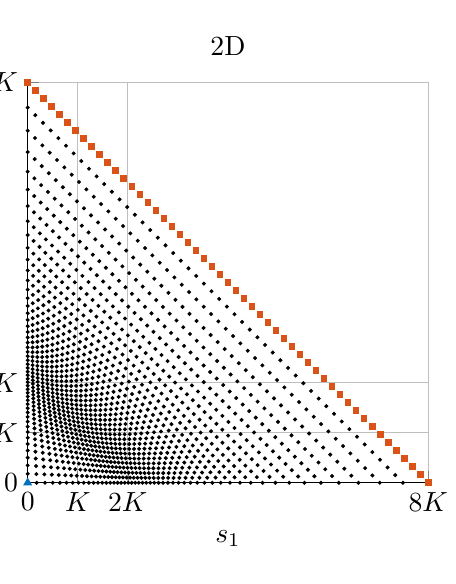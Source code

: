 % This file was created by matlab2tikz.
%
%The latest updates can be retrieved from
%  http://www.mathworks.com/matlabcentral/fileexchange/22022-matlab2tikz-matlab2tikz
%where you can also make suggestions and rate matlab2tikz.
\rmfamily
\definecolor{mycolor1}{rgb}{0.0,0.447,0.741}%
\definecolor{mycolor2}{rgb}{0.85,0.325,0.098}%
\definecolor{mycolor3}{rgb}{0.929,0.694,0.125}%
\definecolor{mycolor4}{rgb}{0.494,0.184,0.556}%
\definecolor{mycolor5}{rgb}{0.466,0.674,0.188}%
\definecolor{mycolor6}{rgb}{0.301,0.745,0.933}%
%
\begin{tikzpicture}[trim axis left, trim axis right, baseline]

  \begin{axis}[
  grid=major,
  %%tick label style = {font=\sansmath\sffamily},
  axis x line*=bottom,
  axis y line*=left,
  width=0.55\textwidth,
  height=0.55\textwidth,
  xmin=0,
  xmax=8,
  ymin=0,
  ymax=8,
  xlabel={$s_1$},
  ylabel={$s_2$},
  xtick={0,1,2,8},
  xticklabels={$0$,$K$,$2K$,$8K$},
  ytick={0,1,2,8},
  yticklabels={$0$,$K$,$2K$,$8K$},
  title={2D}
  ]
  \addplot [color=black,mark size=0.5pt,only marks,mark=*,mark options={solid},forget plot]
    table[row sep=crcr]{%
    0	0\\
    0	0.18\\
    0.18	0\\
    0	0.347\\
    0.174	0.174\\
    0.347	0\\
    0	0.501\\
    0.167	0.334\\
    0.334	0.167\\
    0.501	0\\
    0	0.644\\
    0.161	0.483\\
    0.322	0.322\\
    0.483	0.161\\
    0.644	0\\
    0	0.776\\
    0.155	0.621\\
    0.31	0.466\\
    0.466	0.31\\
    0.621	0.155\\
    0.776	0\\
    0	0.899\\
    0.15	0.749\\
    0.3	0.599\\
    0.45	0.45\\
    0.599	0.3\\
    0.749	0.15\\
    0.899	0\\
    0	1.014\\
    0.145	0.869\\
    0.29	0.724\\
    0.434	0.579\\
    0.579	0.434\\
    0.724	0.29\\
    0.869	0.145\\
    1.014	0\\
    0	1.121\\
    0.14	0.981\\
    0.28	0.841\\
    0.42	0.7\\
    0.56	0.56\\
    0.7	0.42\\
    0.841	0.28\\
    0.981	0.14\\
    1.121	0\\
    0	1.221\\
    0.136	1.086\\
    0.271	0.95\\
    0.407	0.814\\
    0.543	0.678\\
    0.678	0.543\\
    0.814	0.407\\
    0.95	0.271\\
    1.086	0.136\\
    1.221	0\\
    0	1.316\\
    0.132	1.184\\
    0.263	1.053\\
    0.395	0.921\\
    0.526	0.789\\
    0.658	0.658\\
    0.789	0.526\\
    0.921	0.395\\
    1.053	0.263\\
    1.184	0.132\\
    1.316	0\\
    0	1.405\\
    0.128	1.277\\
    0.255	1.15\\
    0.383	1.022\\
    0.511	0.894\\
    0.639	0.766\\
    0.766	0.639\\
    0.894	0.511\\
    1.022	0.383\\
    1.15	0.255\\
    1.277	0.128\\
    1.405	0\\
    0	1.49\\
    0.124	1.366\\
    0.248	1.242\\
    0.372	1.117\\
    0.497	0.993\\
    0.621	0.869\\
    0.745	0.745\\
    0.869	0.621\\
    0.993	0.497\\
    1.117	0.372\\
    1.242	0.248\\
    1.366	0.124\\
    1.49	0\\
    0	1.571\\
    0.121	1.45\\
    0.242	1.329\\
    0.362	1.208\\
    0.483	1.087\\
    0.604	0.967\\
    0.725	0.846\\
    0.846	0.725\\
    0.967	0.604\\
    1.087	0.483\\
    1.208	0.362\\
    1.329	0.242\\
    1.45	0.121\\
    1.571	0\\
    0	1.648\\
    0.118	1.531\\
    0.235	1.413\\
    0.353	1.295\\
    0.471	1.177\\
    0.589	1.06\\
    0.706	0.942\\
    0.824	0.824\\
    0.942	0.706\\
    1.06	0.589\\
    1.177	0.471\\
    1.295	0.353\\
    1.413	0.235\\
    1.531	0.118\\
    1.648	0\\
    0	1.723\\
    0.115	1.608\\
    0.23	1.494\\
    0.345	1.379\\
    0.46	1.264\\
    0.574	1.149\\
    0.689	1.034\\
    0.804	0.919\\
    0.919	0.804\\
    1.034	0.689\\
    1.149	0.574\\
    1.264	0.46\\
    1.379	0.345\\
    1.494	0.23\\
    1.608	0.115\\
    1.723	0\\
    0	1.796\\
    0.112	1.684\\
    0.225	1.572\\
    0.337	1.459\\
    0.449	1.347\\
    0.561	1.235\\
    0.674	1.123\\
    0.786	1.01\\
    0.898	0.898\\
    1.01	0.786\\
    1.123	0.674\\
    1.235	0.561\\
    1.347	0.449\\
    1.459	0.337\\
    1.572	0.225\\
    1.684	0.112\\
    1.796	0\\
    0	1.867\\
    0.11	1.758\\
    0.22	1.648\\
    0.33	1.538\\
    0.439	1.428\\
    0.549	1.318\\
    0.659	1.208\\
    0.769	1.099\\
    0.879	0.989\\
    0.989	0.879\\
    1.099	0.769\\
    1.208	0.659\\
    1.318	0.549\\
    1.428	0.439\\
    1.538	0.33\\
    1.648	0.22\\
    1.758	0.11\\
    1.867	0\\
    0	1.938\\
    0.108	1.83\\
    0.215	1.722\\
    0.323	1.615\\
    0.431	1.507\\
    0.538	1.399\\
    0.646	1.292\\
    0.754	1.184\\
    0.861	1.077\\
    0.969	0.969\\
    1.077	0.861\\
    1.184	0.754\\
    1.292	0.646\\
    1.399	0.538\\
    1.507	0.431\\
    1.615	0.323\\
    1.722	0.215\\
    1.83	0.108\\
    1.938	0\\
    0	2.008\\
    0.106	1.902\\
    0.211	1.796\\
    0.317	1.691\\
    0.423	1.585\\
    0.528	1.479\\
    0.634	1.374\\
    0.74	1.268\\
    0.845	1.162\\
    0.951	1.057\\
    1.057	0.951\\
    1.162	0.845\\
    1.268	0.74\\
    1.374	0.634\\
    1.479	0.528\\
    1.585	0.423\\
    1.691	0.317\\
    1.796	0.211\\
    1.902	0.106\\
    2.008	0\\
    0	2.077\\
    0.104	1.974\\
    0.208	1.87\\
    0.312	1.766\\
    0.415	1.662\\
    0.519	1.558\\
    0.623	1.454\\
    0.727	1.35\\
    0.831	1.246\\
    0.935	1.143\\
    1.039	1.039\\
    1.143	0.935\\
    1.246	0.831\\
    1.35	0.727\\
    1.454	0.623\\
    1.558	0.519\\
    1.662	0.415\\
    1.766	0.312\\
    1.87	0.208\\
    1.974	0.104\\
    2.077	0\\
    0	2.148\\
    0.102	2.046\\
    0.205	1.943\\
    0.307	1.841\\
    0.409	1.739\\
    0.511	1.636\\
    0.614	1.534\\
    0.716	1.432\\
    0.818	1.33\\
    0.921	1.227\\
    1.023	1.125\\
    1.125	1.023\\
    1.227	0.921\\
    1.33	0.818\\
    1.432	0.716\\
    1.534	0.614\\
    1.636	0.511\\
    1.739	0.409\\
    1.841	0.307\\
    1.943	0.205\\
    2.046	0.102\\
    2.148	0\\
    0	2.219\\
    0.101	2.119\\
    0.202	2.018\\
    0.303	1.917\\
    0.404	1.816\\
    0.504	1.715\\
    0.605	1.614\\
    0.706	1.513\\
    0.807	1.412\\
    0.908	1.312\\
    1.009	1.211\\
    1.11	1.11\\
    1.211	1.009\\
    1.312	0.908\\
    1.412	0.807\\
    1.513	0.706\\
    1.614	0.605\\
    1.715	0.504\\
    1.816	0.404\\
    1.917	0.303\\
    2.018	0.202\\
    2.119	0.101\\
    2.219	0\\
    0	2.293\\
    0.1	2.193\\
    0.199	2.093\\
    0.299	1.994\\
    0.399	1.894\\
    0.498	1.794\\
    0.598	1.695\\
    0.698	1.595\\
    0.797	1.495\\
    0.897	1.396\\
    0.997	1.296\\
    1.097	1.196\\
    1.196	1.097\\
    1.296	0.997\\
    1.396	0.897\\
    1.495	0.797\\
    1.595	0.698\\
    1.695	0.598\\
    1.794	0.498\\
    1.894	0.399\\
    1.994	0.299\\
    2.093	0.199\\
    2.193	0.1\\
    2.293	0\\
    0	2.368\\
    0.099	2.27\\
    0.197	2.171\\
    0.296	2.072\\
    0.395	1.974\\
    0.493	1.875\\
    0.592	1.776\\
    0.691	1.678\\
    0.789	1.579\\
    0.888	1.48\\
    0.987	1.381\\
    1.085	1.283\\
    1.184	1.184\\
    1.283	1.085\\
    1.381	0.987\\
    1.48	0.888\\
    1.579	0.789\\
    1.678	0.691\\
    1.776	0.592\\
    1.875	0.493\\
    1.974	0.395\\
    2.072	0.296\\
    2.171	0.197\\
    2.27	0.099\\
    2.368	0\\
    0	2.447\\
    0.098	2.349\\
    0.196	2.251\\
    0.294	2.153\\
    0.391	2.055\\
    0.489	1.957\\
    0.587	1.859\\
    0.685	1.761\\
    0.783	1.664\\
    0.881	1.566\\
    0.979	1.468\\
    1.076	1.37\\
    1.174	1.272\\
    1.272	1.174\\
    1.37	1.076\\
    1.468	0.979\\
    1.566	0.881\\
    1.664	0.783\\
    1.761	0.685\\
    1.859	0.587\\
    1.957	0.489\\
    2.055	0.391\\
    2.153	0.294\\
    2.251	0.196\\
    2.349	0.098\\
    2.447	0\\
    0	2.528\\
    0.097	2.431\\
    0.194	2.334\\
    0.292	2.236\\
    0.389	2.139\\
    0.486	2.042\\
    0.583	1.945\\
    0.681	1.848\\
    0.778	1.75\\
    0.875	1.653\\
    0.972	1.556\\
    1.07	1.459\\
    1.167	1.361\\
    1.264	1.264\\
    1.361	1.167\\
    1.459	1.07\\
    1.556	0.972\\
    1.653	0.875\\
    1.75	0.778\\
    1.848	0.681\\
    1.945	0.583\\
    2.042	0.486\\
    2.139	0.389\\
    2.236	0.292\\
    2.334	0.194\\
    2.431	0.097\\
    2.528	0\\
    0	2.614\\
    0.097	2.517\\
    0.194	2.42\\
    0.29	2.323\\
    0.387	2.227\\
    0.484	2.13\\
    0.581	2.033\\
    0.678	1.936\\
    0.774	1.839\\
    0.871	1.743\\
    0.968	1.646\\
    1.065	1.549\\
    1.162	1.452\\
    1.259	1.355\\
    1.355	1.259\\
    1.452	1.162\\
    1.549	1.065\\
    1.646	0.968\\
    1.743	0.871\\
    1.839	0.774\\
    1.936	0.678\\
    2.033	0.581\\
    2.13	0.484\\
    2.227	0.387\\
    2.323	0.29\\
    2.42	0.194\\
    2.517	0.097\\
    2.614	0\\
    0	2.704\\
    0.097	2.608\\
    0.193	2.511\\
    0.29	2.415\\
    0.386	2.318\\
    0.483	2.221\\
    0.579	2.125\\
    0.676	2.028\\
    0.773	1.932\\
    0.869	1.835\\
    0.966	1.738\\
    1.062	1.642\\
    1.159	1.545\\
    1.256	1.449\\
    1.352	1.352\\
    1.449	1.256\\
    1.545	1.159\\
    1.642	1.062\\
    1.738	0.966\\
    1.835	0.869\\
    1.932	0.773\\
    2.028	0.676\\
    2.125	0.579\\
    2.221	0.483\\
    2.318	0.386\\
    2.415	0.29\\
    2.511	0.193\\
    2.608	0.097\\
    2.704	0\\
    0	2.8\\
    0.097	2.703\\
    0.193	2.607\\
    0.29	2.51\\
    0.386	2.414\\
    0.483	2.317\\
    0.579	2.221\\
    0.676	2.124\\
    0.772	2.028\\
    0.869	1.931\\
    0.966	1.834\\
    1.062	1.738\\
    1.159	1.641\\
    1.255	1.545\\
    1.352	1.448\\
    1.448	1.352\\
    1.545	1.255\\
    1.641	1.159\\
    1.738	1.062\\
    1.834	0.966\\
    1.931	0.869\\
    2.028	0.772\\
    2.124	0.676\\
    2.221	0.579\\
    2.317	0.483\\
    2.414	0.386\\
    2.51	0.29\\
    2.607	0.193\\
    2.703	0.097\\
    2.8	0\\
    0	2.902\\
    0.097	2.805\\
    0.193	2.708\\
    0.29	2.612\\
    0.387	2.515\\
    0.484	2.418\\
    0.58	2.321\\
    0.677	2.225\\
    0.774	2.128\\
    0.871	2.031\\
    0.967	1.935\\
    1.064	1.838\\
    1.161	1.741\\
    1.257	1.644\\
    1.354	1.548\\
    1.451	1.451\\
    1.548	1.354\\
    1.644	1.257\\
    1.741	1.161\\
    1.838	1.064\\
    1.935	0.967\\
    2.031	0.871\\
    2.128	0.774\\
    2.225	0.677\\
    2.321	0.58\\
    2.418	0.484\\
    2.515	0.387\\
    2.612	0.29\\
    2.708	0.193\\
    2.805	0.097\\
    2.902	0\\
    0	3.011\\
    0.097	2.913\\
    0.194	2.816\\
    0.291	2.719\\
    0.388	2.622\\
    0.486	2.525\\
    0.583	2.428\\
    0.68	2.331\\
    0.777	2.234\\
    0.874	2.136\\
    0.971	2.039\\
    1.068	1.942\\
    1.165	1.845\\
    1.262	1.748\\
    1.36	1.651\\
    1.457	1.554\\
    1.554	1.457\\
    1.651	1.36\\
    1.748	1.262\\
    1.845	1.165\\
    1.942	1.068\\
    2.039	0.971\\
    2.136	0.874\\
    2.234	0.777\\
    2.331	0.68\\
    2.428	0.583\\
    2.525	0.486\\
    2.622	0.388\\
    2.719	0.291\\
    2.816	0.194\\
    2.913	0.097\\
    3.011	0\\
    0	3.127\\
    0.098	3.029\\
    0.195	2.931\\
    0.293	2.834\\
    0.391	2.736\\
    0.489	2.638\\
    0.586	2.541\\
    0.684	2.443\\
    0.782	2.345\\
    0.879	2.247\\
    0.977	2.15\\
    1.075	2.052\\
    1.173	1.954\\
    1.27	1.857\\
    1.368	1.759\\
    1.466	1.661\\
    1.563	1.563\\
    1.661	1.466\\
    1.759	1.368\\
    1.857	1.27\\
    1.954	1.173\\
    2.052	1.075\\
    2.15	0.977\\
    2.247	0.879\\
    2.345	0.782\\
    2.443	0.684\\
    2.541	0.586\\
    2.638	0.489\\
    2.736	0.391\\
    2.834	0.293\\
    2.931	0.195\\
    3.029	0.098\\
    3.127	0\\
    0	3.252\\
    0.099	3.153\\
    0.197	3.055\\
    0.296	2.956\\
    0.394	2.858\\
    0.493	2.759\\
    0.591	2.661\\
    0.69	2.562\\
    0.788	2.464\\
    0.887	2.365\\
    0.985	2.266\\
    1.084	2.168\\
    1.182	2.069\\
    1.281	1.971\\
    1.38	1.872\\
    1.478	1.774\\
    1.577	1.675\\
    1.675	1.577\\
    1.774	1.478\\
    1.872	1.38\\
    1.971	1.281\\
    2.069	1.182\\
    2.168	1.084\\
    2.266	0.985\\
    2.365	0.887\\
    2.464	0.788\\
    2.562	0.69\\
    2.661	0.591\\
    2.759	0.493\\
    2.858	0.394\\
    2.956	0.296\\
    3.055	0.197\\
    3.153	0.099\\
    3.252	0\\
    0	3.386\\
    0.1	3.287\\
    0.199	3.187\\
    0.299	3.087\\
    0.398	2.988\\
    0.498	2.888\\
    0.598	2.789\\
    0.697	2.689\\
    0.797	2.59\\
    0.896	2.49\\
    0.996	2.39\\
    1.096	2.291\\
    1.195	2.191\\
    1.295	2.092\\
    1.394	1.992\\
    1.494	1.892\\
    1.594	1.793\\
    1.693	1.693\\
    1.793	1.594\\
    1.892	1.494\\
    1.992	1.394\\
    2.092	1.295\\
    2.191	1.195\\
    2.291	1.096\\
    2.39	0.996\\
    2.49	0.896\\
    2.59	0.797\\
    2.689	0.697\\
    2.789	0.598\\
    2.888	0.498\\
    2.988	0.398\\
    3.087	0.299\\
    3.187	0.199\\
    3.287	0.1\\
    3.386	0\\
    0	3.531\\
    0.101	3.43\\
    0.202	3.33\\
    0.303	3.229\\
    0.404	3.128\\
    0.504	3.027\\
    0.605	2.926\\
    0.706	2.825\\
    0.807	2.724\\
    0.908	2.623\\
    1.009	2.522\\
    1.11	2.421\\
    1.211	2.321\\
    1.312	2.22\\
    1.413	2.119\\
    1.513	2.018\\
    1.614	1.917\\
    1.715	1.816\\
    1.816	1.715\\
    1.917	1.614\\
    2.018	1.513\\
    2.119	1.413\\
    2.22	1.312\\
    2.321	1.211\\
    2.421	1.11\\
    2.522	1.009\\
    2.623	0.908\\
    2.724	0.807\\
    2.825	0.706\\
    2.926	0.605\\
    3.027	0.504\\
    3.128	0.404\\
    3.229	0.303\\
    3.33	0.202\\
    3.43	0.101\\
    3.531	0\\
    0	3.688\\
    0.102	3.586\\
    0.205	3.483\\
    0.307	3.381\\
    0.41	3.278\\
    0.512	3.176\\
    0.615	3.073\\
    0.717	2.971\\
    0.82	2.868\\
    0.922	2.766\\
    1.024	2.664\\
    1.127	2.561\\
    1.229	2.459\\
    1.332	2.356\\
    1.434	2.254\\
    1.537	2.151\\
    1.639	2.049\\
    1.742	1.946\\
    1.844	1.844\\
    1.946	1.742\\
    2.049	1.639\\
    2.151	1.537\\
    2.254	1.434\\
    2.356	1.332\\
    2.459	1.229\\
    2.561	1.127\\
    2.664	1.024\\
    2.766	0.922\\
    2.868	0.82\\
    2.971	0.717\\
    3.073	0.615\\
    3.176	0.512\\
    3.278	0.41\\
    3.381	0.307\\
    3.483	0.205\\
    3.586	0.102\\
    3.688	0\\
    0	3.857\\
    0.104	3.753\\
    0.209	3.649\\
    0.313	3.545\\
    0.417	3.44\\
    0.521	3.336\\
    0.626	3.232\\
    0.73	3.128\\
    0.834	3.023\\
    0.938	2.919\\
    1.043	2.815\\
    1.147	2.711\\
    1.251	2.606\\
    1.355	2.502\\
    1.46	2.398\\
    1.564	2.294\\
    1.668	2.189\\
    1.772	2.085\\
    1.877	1.981\\
    1.981	1.877\\
    2.085	1.772\\
    2.189	1.668\\
    2.294	1.564\\
    2.398	1.46\\
    2.502	1.355\\
    2.606	1.251\\
    2.711	1.147\\
    2.815	1.043\\
    2.919	0.938\\
    3.023	0.834\\
    3.128	0.73\\
    3.232	0.626\\
    3.336	0.521\\
    3.44	0.417\\
    3.545	0.313\\
    3.649	0.209\\
    3.753	0.104\\
    3.857	0\\
    0	4.041\\
    0.106	3.935\\
    0.213	3.828\\
    0.319	3.722\\
    0.425	3.616\\
    0.532	3.509\\
    0.638	3.403\\
    0.744	3.297\\
    0.851	3.19\\
    0.957	3.084\\
    1.063	2.978\\
    1.17	2.871\\
    1.276	2.765\\
    1.382	2.659\\
    1.489	2.552\\
    1.595	2.446\\
    1.702	2.34\\
    1.808	2.233\\
    1.914	2.127\\
    2.021	2.021\\
    2.127	1.914\\
    2.233	1.808\\
    2.34	1.702\\
    2.446	1.595\\
    2.552	1.489\\
    2.659	1.382\\
    2.765	1.276\\
    2.871	1.17\\
    2.978	1.063\\
    3.084	0.957\\
    3.19	0.851\\
    3.297	0.744\\
    3.403	0.638\\
    3.509	0.532\\
    3.616	0.425\\
    3.722	0.319\\
    3.828	0.213\\
    3.935	0.106\\
    4.041	0\\
    0	4.24\\
    0.109	4.132\\
    0.217	4.023\\
    0.326	3.914\\
    0.435	3.805\\
    0.544	3.697\\
    0.652	3.588\\
    0.761	3.479\\
    0.87	3.37\\
    0.979	3.262\\
    1.087	3.153\\
    1.196	3.044\\
    1.305	2.936\\
    1.413	2.827\\
    1.522	2.718\\
    1.631	2.609\\
    1.74	2.501\\
    1.848	2.392\\
    1.957	2.283\\
    2.066	2.174\\
    2.174	2.066\\
    2.283	1.957\\
    2.392	1.848\\
    2.501	1.74\\
    2.609	1.631\\
    2.718	1.522\\
    2.827	1.413\\
    2.936	1.305\\
    3.044	1.196\\
    3.153	1.087\\
    3.262	0.979\\
    3.37	0.87\\
    3.479	0.761\\
    3.588	0.652\\
    3.697	0.544\\
    3.805	0.435\\
    3.914	0.326\\
    4.023	0.217\\
    4.132	0.109\\
    4.24	0\\
    0	4.456\\
    0.111	4.345\\
    0.223	4.234\\
    0.334	4.122\\
    0.446	4.011\\
    0.557	3.899\\
    0.668	3.788\\
    0.78	3.677\\
    0.891	3.565\\
    1.003	3.454\\
    1.114	3.342\\
    1.226	3.231\\
    1.337	3.12\\
    1.448	3.008\\
    1.56	2.897\\
    1.671	2.785\\
    1.783	2.674\\
    1.894	2.562\\
    2.005	2.451\\
    2.117	2.34\\
    2.228	2.228\\
    2.34	2.117\\
    2.451	2.005\\
    2.562	1.894\\
    2.674	1.783\\
    2.785	1.671\\
    2.897	1.56\\
    3.008	1.448\\
    3.12	1.337\\
    3.231	1.226\\
    3.342	1.114\\
    3.454	1.003\\
    3.565	0.891\\
    3.677	0.78\\
    3.788	0.668\\
    3.899	0.557\\
    4.011	0.446\\
    4.122	0.334\\
    4.234	0.223\\
    4.345	0.111\\
    4.456	0\\
    0	4.691\\
    0.114	4.577\\
    0.229	4.462\\
    0.343	4.348\\
    0.458	4.234\\
    0.572	4.119\\
    0.687	4.005\\
    0.801	3.89\\
    0.915	3.776\\
    1.03	3.662\\
    1.144	3.547\\
    1.259	3.433\\
    1.373	3.318\\
    1.487	3.204\\
    1.602	3.089\\
    1.716	2.975\\
    1.831	2.861\\
    1.945	2.746\\
    2.06	2.632\\
    2.174	2.517\\
    2.288	2.403\\
    2.403	2.288\\
    2.517	2.174\\
    2.632	2.06\\
    2.746	1.945\\
    2.861	1.831\\
    2.975	1.716\\
    3.089	1.602\\
    3.204	1.487\\
    3.318	1.373\\
    3.433	1.259\\
    3.547	1.144\\
    3.662	1.03\\
    3.776	0.915\\
    3.89	0.801\\
    4.005	0.687\\
    4.119	0.572\\
    4.234	0.458\\
    4.348	0.343\\
    4.462	0.229\\
    4.577	0.114\\
    4.691	0\\
    0	4.947\\
    0.118	4.829\\
    0.236	4.711\\
    0.353	4.593\\
    0.471	4.476\\
    0.589	4.358\\
    0.707	4.24\\
    0.824	4.122\\
    0.942	4.004\\
    1.06	3.887\\
    1.178	3.769\\
    1.296	3.651\\
    1.413	3.533\\
    1.531	3.416\\
    1.649	3.298\\
    1.767	3.18\\
    1.884	3.062\\
    2.002	2.944\\
    2.12	2.827\\
    2.238	2.709\\
    2.356	2.591\\
    2.473	2.473\\
    2.591	2.356\\
    2.709	2.238\\
    2.827	2.12\\
    2.944	2.002\\
    3.062	1.884\\
    3.18	1.767\\
    3.298	1.649\\
    3.416	1.531\\
    3.533	1.413\\
    3.651	1.296\\
    3.769	1.178\\
    3.887	1.06\\
    4.004	0.942\\
    4.122	0.824\\
    4.24	0.707\\
    4.358	0.589\\
    4.476	0.471\\
    4.593	0.353\\
    4.711	0.236\\
    4.829	0.118\\
    4.947	0\\
    0	5.224\\
    0.121	5.103\\
    0.243	4.981\\
    0.364	4.86\\
    0.486	4.738\\
    0.607	4.617\\
    0.729	4.495\\
    0.85	4.374\\
    0.972	4.252\\
    1.093	4.131\\
    1.215	4.009\\
    1.336	3.888\\
    1.458	3.766\\
    1.579	3.645\\
    1.701	3.523\\
    1.822	3.402\\
    1.944	3.28\\
    2.065	3.159\\
    2.187	3.037\\
    2.308	2.916\\
    2.43	2.794\\
    2.551	2.673\\
    2.673	2.551\\
    2.794	2.43\\
    2.916	2.308\\
    3.037	2.187\\
    3.159	2.065\\
    3.28	1.944\\
    3.402	1.822\\
    3.523	1.701\\
    3.645	1.579\\
    3.766	1.458\\
    3.888	1.336\\
    4.009	1.215\\
    4.131	1.093\\
    4.252	0.972\\
    4.374	0.85\\
    4.495	0.729\\
    4.617	0.607\\
    4.738	0.486\\
    4.86	0.364\\
    4.981	0.243\\
    5.103	0.121\\
    5.224	0\\
    0	5.527\\
    0.126	5.401\\
    0.251	5.276\\
    0.377	5.15\\
    0.502	5.024\\
    0.628	4.899\\
    0.754	4.773\\
    0.879	4.648\\
    1.005	4.522\\
    1.13	4.396\\
    1.256	4.271\\
    1.382	4.145\\
    1.507	4.019\\
    1.633	3.894\\
    1.759	3.768\\
    1.884	3.643\\
    2.01	3.517\\
    2.135	3.391\\
    2.261	3.266\\
    2.387	3.14\\
    2.512	3.015\\
    2.638	2.889\\
    2.763	2.763\\
    2.889	2.638\\
    3.015	2.512\\
    3.14	2.387\\
    3.266	2.261\\
    3.391	2.135\\
    3.517	2.01\\
    3.643	1.884\\
    3.768	1.759\\
    3.894	1.633\\
    4.019	1.507\\
    4.145	1.382\\
    4.271	1.256\\
    4.396	1.13\\
    4.522	1.005\\
    4.648	0.879\\
    4.773	0.754\\
    4.899	0.628\\
    5.024	0.502\\
    5.15	0.377\\
    5.276	0.251\\
    5.401	0.126\\
    5.527	0\\
    0	5.856\\
    0.13	5.726\\
    0.26	5.596\\
    0.39	5.466\\
    0.521	5.335\\
    0.651	5.205\\
    0.781	5.075\\
    0.911	4.945\\
    1.041	4.815\\
    1.171	4.685\\
    1.301	4.555\\
    1.431	4.424\\
    1.562	4.294\\
    1.692	4.164\\
    1.822	4.034\\
    1.952	3.904\\
    2.082	3.774\\
    2.212	3.644\\
    2.342	3.514\\
    2.473	3.383\\
    2.603	3.253\\
    2.733	3.123\\
    2.863	2.993\\
    2.993	2.863\\
    3.123	2.733\\
    3.253	2.603\\
    3.383	2.473\\
    3.514	2.342\\
    3.644	2.212\\
    3.774	2.082\\
    3.904	1.952\\
    4.034	1.822\\
    4.164	1.692\\
    4.294	1.562\\
    4.424	1.431\\
    4.555	1.301\\
    4.685	1.171\\
    4.815	1.041\\
    4.945	0.911\\
    5.075	0.781\\
    5.205	0.651\\
    5.335	0.521\\
    5.466	0.39\\
    5.596	0.26\\
    5.726	0.13\\
    5.856	0\\
    0	6.214\\
    0.135	6.079\\
    0.27	5.944\\
    0.405	5.809\\
    0.54	5.674\\
    0.675	5.539\\
    0.811	5.404\\
    0.946	5.269\\
    1.081	5.134\\
    1.216	4.999\\
    1.351	4.863\\
    1.486	4.728\\
    1.621	4.593\\
    1.756	4.458\\
    1.891	4.323\\
    2.026	4.188\\
    2.162	4.053\\
    2.297	3.918\\
    2.432	3.783\\
    2.567	3.648\\
    2.702	3.512\\
    2.837	3.377\\
    2.972	3.242\\
    3.107	3.107\\
    3.242	2.972\\
    3.377	2.837\\
    3.512	2.702\\
    3.648	2.567\\
    3.783	2.432\\
    3.918	2.297\\
    4.053	2.162\\
    4.188	2.026\\
    4.323	1.891\\
    4.458	1.756\\
    4.593	1.621\\
    4.728	1.486\\
    4.863	1.351\\
    4.999	1.216\\
    5.134	1.081\\
    5.269	0.946\\
    5.404	0.811\\
    5.539	0.675\\
    5.674	0.54\\
    5.809	0.405\\
    5.944	0.27\\
    6.079	0.135\\
    6.214	0\\
    0	6.605\\
    0.141	6.464\\
    0.281	6.324\\
    0.422	6.183\\
    0.562	6.043\\
    0.703	5.902\\
    0.843	5.762\\
    0.984	5.621\\
    1.124	5.481\\
    1.265	5.34\\
    1.405	5.2\\
    1.546	5.059\\
    1.686	4.919\\
    1.827	4.778\\
    1.967	4.638\\
    2.108	4.497\\
    2.248	4.356\\
    2.389	4.216\\
    2.53	4.075\\
    2.67	3.935\\
    2.811	3.794\\
    2.951	3.654\\
    3.092	3.513\\
    3.232	3.373\\
    3.373	3.232\\
    3.513	3.092\\
    3.654	2.951\\
    3.794	2.811\\
    3.935	2.67\\
    4.075	2.53\\
    4.216	2.389\\
    4.356	2.248\\
    4.497	2.108\\
    4.638	1.967\\
    4.778	1.827\\
    4.919	1.686\\
    5.059	1.546\\
    5.2	1.405\\
    5.34	1.265\\
    5.481	1.124\\
    5.621	0.984\\
    5.762	0.843\\
    5.902	0.703\\
    6.043	0.562\\
    6.183	0.422\\
    6.324	0.281\\
    6.464	0.141\\
    6.605	0\\
    0	7.031\\
    0.146	6.884\\
    0.293	6.738\\
    0.439	6.591\\
    0.586	6.445\\
    0.732	6.298\\
    0.879	6.152\\
    1.025	6.005\\
    1.172	5.859\\
    1.318	5.712\\
    1.465	5.566\\
    1.611	5.419\\
    1.758	5.273\\
    1.904	5.126\\
    2.051	4.98\\
    2.197	4.833\\
    2.344	4.687\\
    2.49	4.541\\
    2.636	4.394\\
    2.783	4.248\\
    2.929	4.101\\
    3.076	3.955\\
    3.222	3.808\\
    3.369	3.662\\
    3.515	3.515\\
    3.662	3.369\\
    3.808	3.222\\
    3.955	3.076\\
    4.101	2.929\\
    4.248	2.783\\
    4.394	2.636\\
    4.541	2.49\\
    4.687	2.344\\
    4.833	2.197\\
    4.98	2.051\\
    5.126	1.904\\
    5.273	1.758\\
    5.419	1.611\\
    5.566	1.465\\
    5.712	1.318\\
    5.859	1.172\\
    6.005	1.025\\
    6.152	0.879\\
    6.298	0.732\\
    6.445	0.586\\
    6.591	0.439\\
    6.738	0.293\\
    6.884	0.146\\
    7.031	0\\
    0	7.494\\
    0.153	7.341\\
    0.306	7.188\\
    0.459	7.036\\
    0.612	6.883\\
    0.765	6.73\\
    0.918	6.577\\
    1.071	6.424\\
    1.224	6.271\\
    1.377	6.118\\
    1.529	5.965\\
    1.682	5.812\\
    1.835	5.659\\
    1.988	5.506\\
    2.141	5.353\\
    2.294	5.2\\
    2.447	5.047\\
    2.6	4.894\\
    2.753	4.741\\
    2.906	4.588\\
    3.059	4.435\\
    3.212	4.282\\
    3.365	4.13\\
    3.518	3.977\\
    3.671	3.824\\
    3.824	3.671\\
    3.977	3.518\\
    4.13	3.365\\
    4.282	3.212\\
    4.435	3.059\\
    4.588	2.906\\
    4.741	2.753\\
    4.894	2.6\\
    5.047	2.447\\
    5.2	2.294\\
    5.353	2.141\\
    5.506	1.988\\
    5.659	1.835\\
    5.812	1.682\\
    5.965	1.529\\
    6.118	1.377\\
    6.271	1.224\\
    6.424	1.071\\
    6.577	0.918\\
    6.73	0.765\\
    6.883	0.612\\
    7.036	0.459\\
    7.188	0.306\\
    7.341	0.153\\
    7.494	0\\
    0	8\\
    0.16	7.84\\
    0.32	7.68\\
    0.48	7.52\\
    0.64	7.36\\
    0.8	7.2\\
    0.96	7.04\\
    1.12	6.88\\
    1.28	6.72\\
    1.44	6.56\\
    1.6	6.4\\
    1.76	6.24\\
    1.92	6.08\\
    2.08	5.92\\
    2.24	5.76\\
    2.4	5.6\\
    2.56	5.44\\
    2.72	5.28\\
    2.88	5.12\\
    3.04	4.96\\
    3.2	4.8\\
    3.36	4.64\\
    3.52	4.48\\
    3.68	4.32\\
    3.84	4.16\\
    4	4\\
    4.16	3.84\\
    4.32	3.68\\
    4.48	3.52\\
    4.64	3.36\\
    4.8	3.2\\
    4.96	3.04\\
    5.12	2.88\\
    5.28	2.72\\
    5.44	2.56\\
    5.6	2.4\\
    5.76	2.24\\
    5.92	2.08\\
    6.08	1.92\\
    6.24	1.76\\
    6.4	1.6\\
    6.56	1.44\\
    6.72	1.28\\
    6.88	1.12\\
    7.04	0.96\\
    7.2	0.8\\
    7.36	0.64\\
    7.52	0.48\\
    7.68	0.32\\
    7.84	0.16\\
    8	0\\
    };


    \addplot [color=mycolor2,mark size=1pt,only marks,mark=square*,mark options={solid},forget plot]
      table[row sep=crcr]{%
    0	8\\
    0.16	7.84\\
    0.32	7.68\\
    0.48	7.52\\
    0.64	7.36\\
    0.8	7.2\\
    0.96	7.04\\
    1.12	6.88\\
    1.28	6.72\\
    1.44	6.56\\
    1.6	6.4\\
    1.76	6.24\\
    1.92	6.08\\
    2.08	5.92\\
    2.24	5.76\\
    2.4	5.6\\
    2.56	5.44\\
    2.72	5.28\\
    2.88	5.12\\
    3.04	4.96\\
    3.2	4.8\\
    3.36	4.64\\
    3.52	4.48\\
    3.68	4.32\\
    3.84	4.16\\
    4	4\\
    4.16	3.84\\
    4.32	3.68\\
    4.48	3.52\\
    4.64	3.36\\
    4.8	3.2\\
    4.96	3.04\\
    5.12	2.88\\
    5.28	2.72\\
    5.44	2.56\\
    5.6	2.4\\
    5.76	2.24\\
    5.92	2.08\\
    6.08	1.92\\
    6.24	1.76\\
    6.4	1.6\\
    6.56	1.44\\
    6.72	1.28\\
    6.88	1.12\\
    7.04	0.96\\
    7.2	0.8\\
    7.36	0.64\\
    7.52	0.48\\
    7.68	0.32\\
    7.84	0.16\\
    8	0\\
    };






    \addplot [color=mycolor1,mark size=1pt,only marks,mark=triangle*,mark options={solid,scale=1.5},forget plot]
      table[row sep=crcr]{%
    0	0\\
    };
    \end{axis}
    \end{tikzpicture}%
